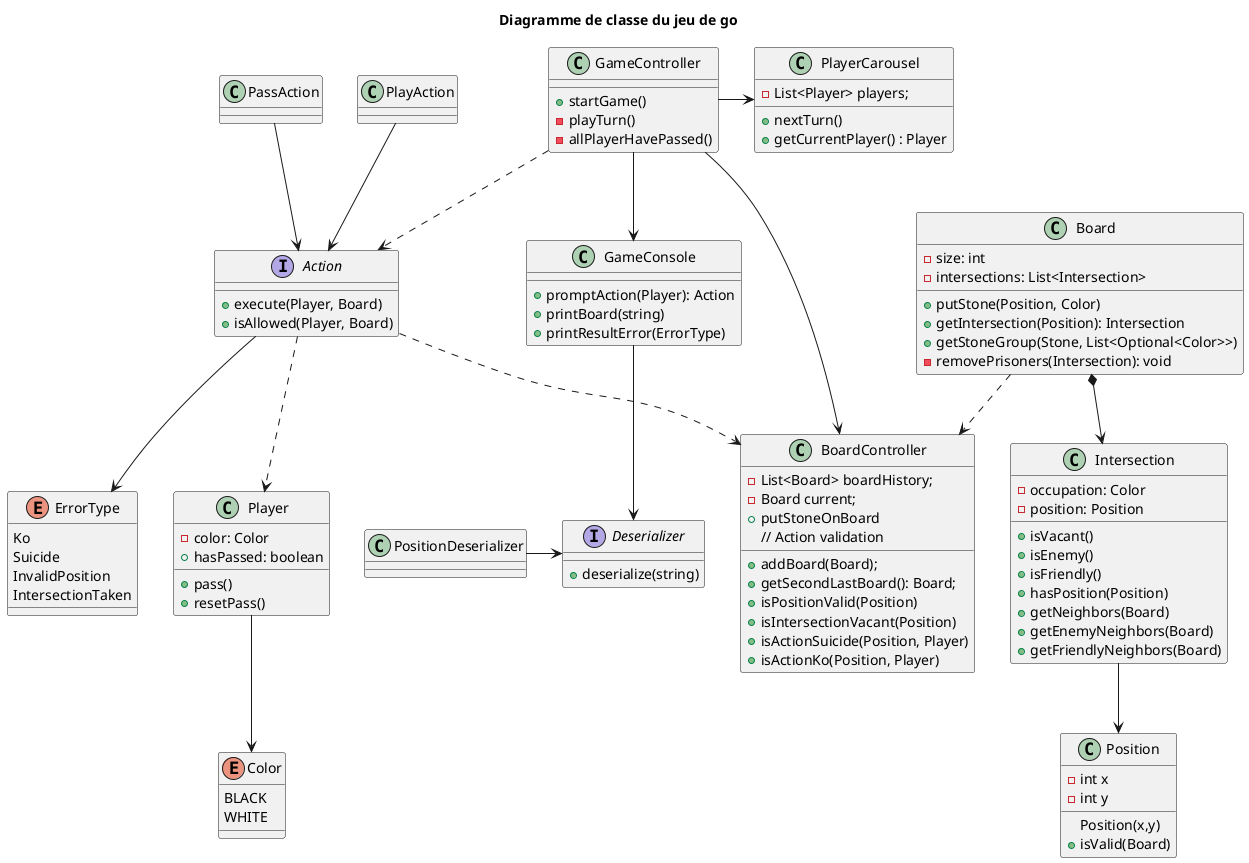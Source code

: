 @startuml

title Diagramme de classe du jeu de go

class GameController {
    + startGame()
    - playTurn()
    - allPlayerHavePassed()
}

class GameConsole {
    + promptAction(Player): Action
    + printBoard(string)
    + printResultError(ErrorType)
}

interface Deserializer {
    + deserialize(string)
}

class PositionDeserializer {
}

interface Action {
    + execute(Player, Board)
    + isAllowed(Player, Board)
}

class PassAction {}
class PlayAction {}

enum ErrorType {
    Ko
    Suicide
    InvalidPosition
    IntersectionTaken
}

class PlayerCarousel {
    - List<Player> players;
    + nextTurn()
    + getCurrentPlayer() : Player
}

class Player {
    - color: Color
    + hasPassed: boolean
    + pass()
    + resetPass()
}

enum Color{
    BLACK
    WHITE
}

class Board {
    - size: int
    - intersections: List<Intersection>
    + putStone(Position, Color)
    + getIntersection(Position): Intersection
    + getStoneGroup(Stone, List<Optional<Color>>)
    - removePrisoners(Intersection): void
}

class BoardController {
    - List<Board> boardHistory;
    - Board current;
    + addBoard(Board);
    + putStoneOnBoard
    + getSecondLastBoard(): Board;
    // Action validation
    + isPositionValid(Position)
    + isIntersectionVacant(Position)
    + isActionSuicide(Position, Player)
    + isActionKo(Position, Player)
}

class Intersection {
    - occupation: Color
    - position: Position
    + isVacant()
    + isEnemy()
    + isFriendly()
    + hasPosition(Position)
    + getNeighbors(Board)
    + getEnemyNeighbors(Board)
    + getFriendlyNeighbors(Board)
}

class Position {
    Position(x,y)
    - int x
    - int y
    + isValid(Board)
}

Action -.> Player
Action -.> BoardController
Action --> ErrorType

PassAction --> Action
PlayAction --> Action

Intersection --> Position

Board *--> Intersection
Board -.> BoardController

GameController -.> Action
GameController --> BoardController
GameController -> PlayerCarousel
GameController --> GameConsole

GameConsole --> Deserializer

PositionDeserializer -> Deserializer

Player --> Color

@enduml